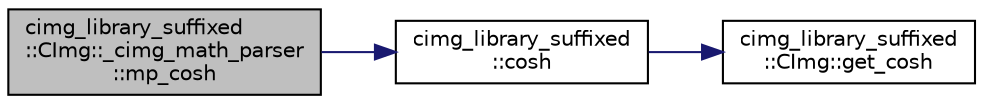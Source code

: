 digraph "cimg_library_suffixed::CImg::_cimg_math_parser::mp_cosh"
{
  edge [fontname="Helvetica",fontsize="10",labelfontname="Helvetica",labelfontsize="10"];
  node [fontname="Helvetica",fontsize="10",shape=record];
  rankdir="LR";
  Node282 [label="cimg_library_suffixed\l::CImg::_cimg_math_parser\l::mp_cosh",height=0.2,width=0.4,color="black", fillcolor="grey75", style="filled", fontcolor="black"];
  Node282 -> Node283 [color="midnightblue",fontsize="10",style="solid",fontname="Helvetica"];
  Node283 [label="cimg_library_suffixed\l::cosh",height=0.2,width=0.4,color="black", fillcolor="white", style="filled",URL="$namespacecimg__library__suffixed.html#a82540c55c7d8c8ffad6a0aeac1e32ccb"];
  Node283 -> Node284 [color="midnightblue",fontsize="10",style="solid",fontname="Helvetica"];
  Node284 [label="cimg_library_suffixed\l::CImg::get_cosh",height=0.2,width=0.4,color="black", fillcolor="white", style="filled",URL="$structcimg__library__suffixed_1_1_c_img.html#a7a24311d2716761583da47f7ebf6f380",tooltip="Compute the hyperbolic cosine of each pixel value . "];
}
